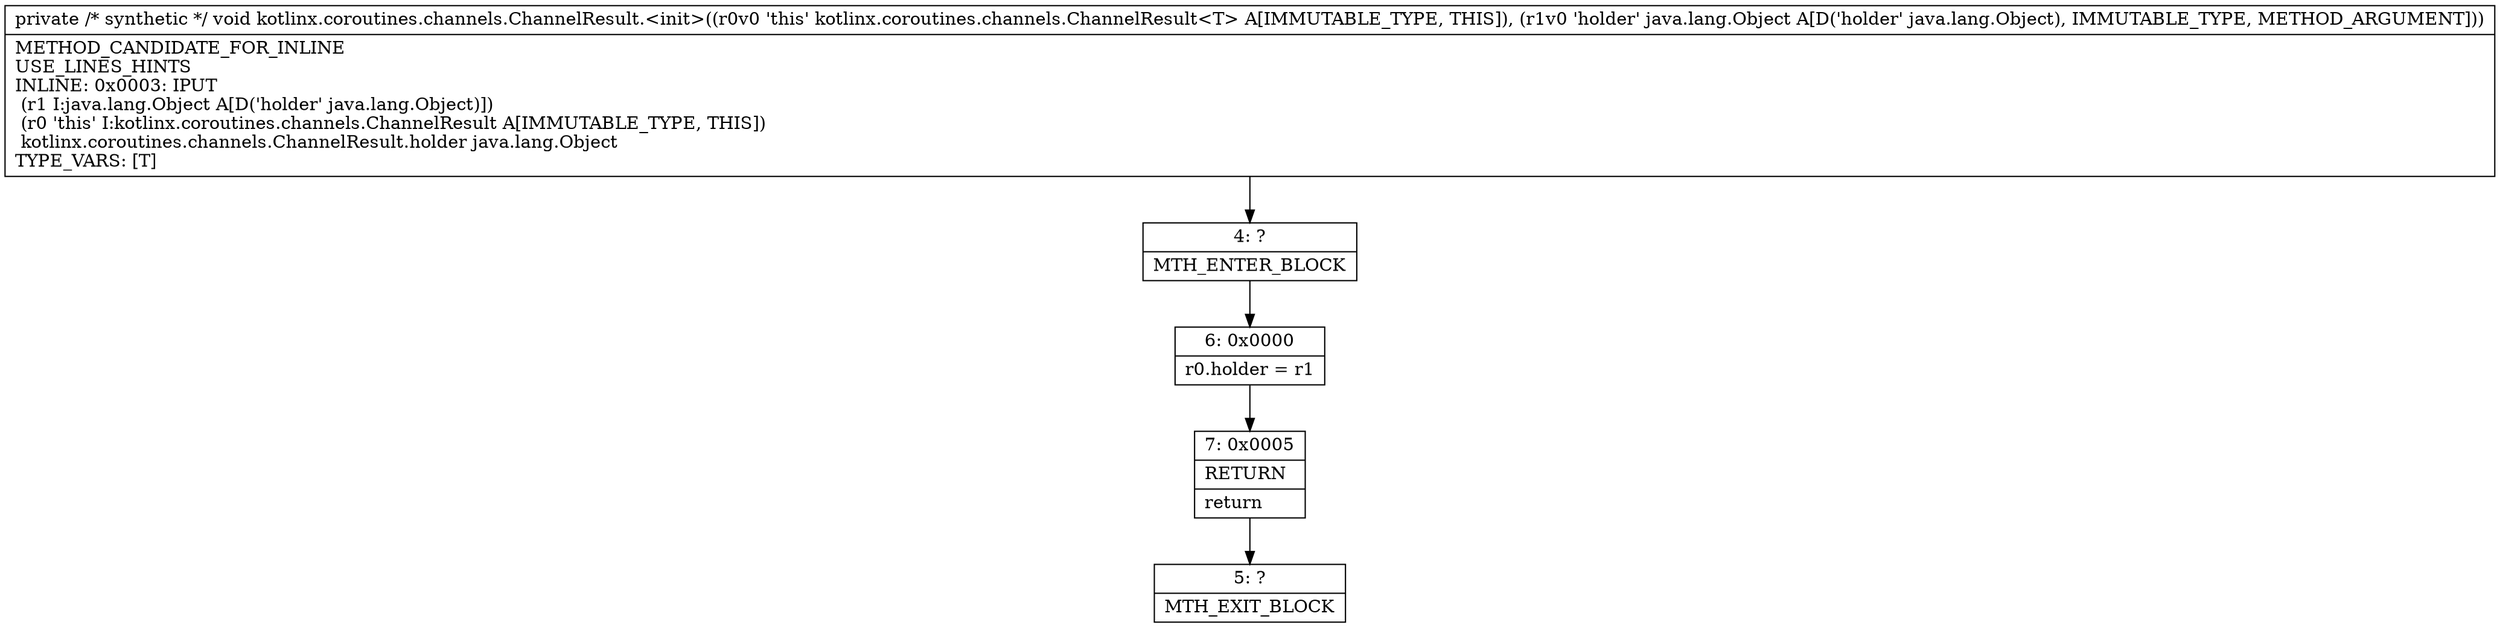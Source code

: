 digraph "CFG forkotlinx.coroutines.channels.ChannelResult.\<init\>(Ljava\/lang\/Object;)V" {
Node_4 [shape=record,label="{4\:\ ?|MTH_ENTER_BLOCK\l}"];
Node_6 [shape=record,label="{6\:\ 0x0000|r0.holder = r1\l}"];
Node_7 [shape=record,label="{7\:\ 0x0005|RETURN\l|return\l}"];
Node_5 [shape=record,label="{5\:\ ?|MTH_EXIT_BLOCK\l}"];
MethodNode[shape=record,label="{private \/* synthetic *\/ void kotlinx.coroutines.channels.ChannelResult.\<init\>((r0v0 'this' kotlinx.coroutines.channels.ChannelResult\<T\> A[IMMUTABLE_TYPE, THIS]), (r1v0 'holder' java.lang.Object A[D('holder' java.lang.Object), IMMUTABLE_TYPE, METHOD_ARGUMENT]))  | METHOD_CANDIDATE_FOR_INLINE\lUSE_LINES_HINTS\lINLINE: 0x0003: IPUT  \l  (r1 I:java.lang.Object A[D('holder' java.lang.Object)])\l  (r0 'this' I:kotlinx.coroutines.channels.ChannelResult A[IMMUTABLE_TYPE, THIS])\l kotlinx.coroutines.channels.ChannelResult.holder java.lang.Object\lTYPE_VARS: [T]\l}"];
MethodNode -> Node_4;Node_4 -> Node_6;
Node_6 -> Node_7;
Node_7 -> Node_5;
}


